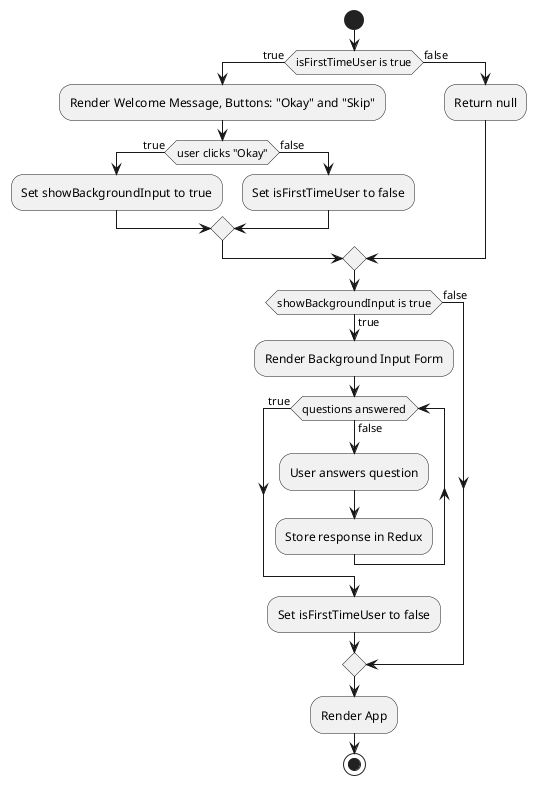 @startuml background-collect-flow

start

if (isFirstTimeUser is true) then (true)
    :Render Welcome Message, Buttons: "Okay" and "Skip";
    if (user clicks "Okay") then (true)
        :Set showBackgroundInput to true;
    else (false)
        :Set isFirstTimeUser to false;
    endif
else (false)
    :Return null;
endif

if (showBackgroundInput is true) then (true)
    :Render Background Input Form;
    while (questions answered) is (false)
        :User answers question;
        :Store response in Redux;
    endwhile (true)
    :Set isFirstTimeUser to false;
    else(false)
endif

:Render App; 

stop

@enduml